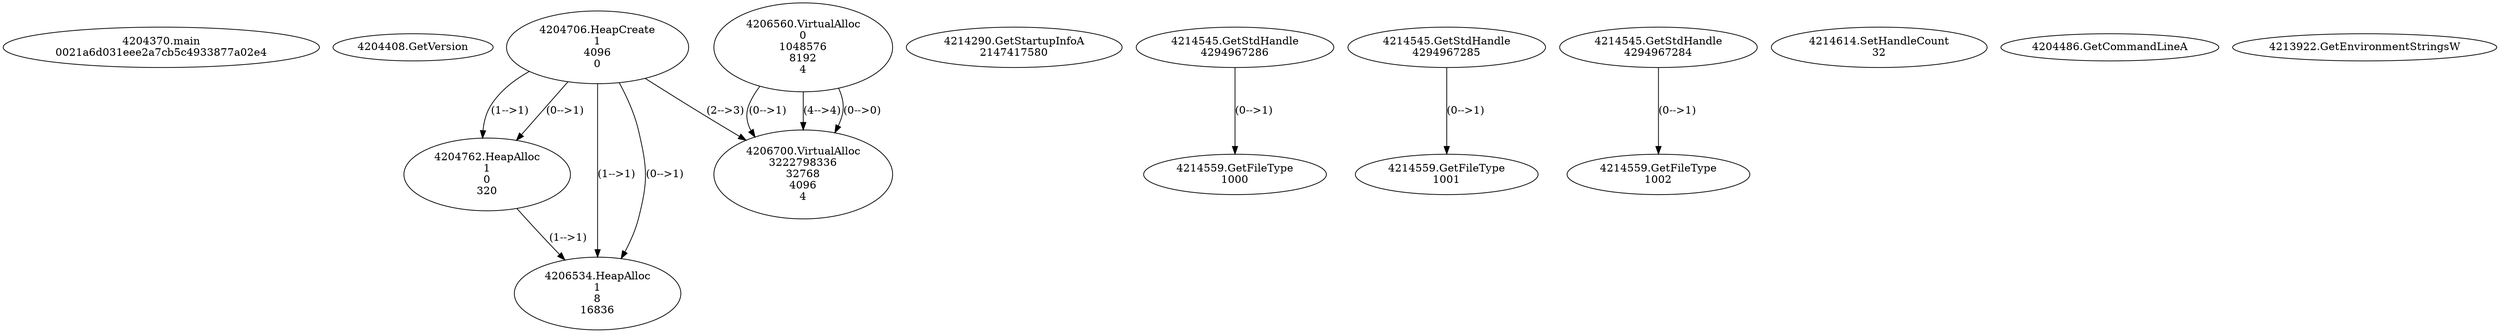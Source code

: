 // Global SCDG with merge call
digraph {
	0 [label="4204370.main
0021a6d031eee2a7cb5c4933877a02e4"]
	1 [label="4204408.GetVersion
"]
	2 [label="4204706.HeapCreate
1
4096
0"]
	3 [label="4204762.HeapAlloc
1
0
320"]
	2 -> 3 [label="(1-->1)"]
	2 -> 3 [label="(0-->1)"]
	4 [label="4206534.HeapAlloc
1
8
16836"]
	2 -> 4 [label="(1-->1)"]
	2 -> 4 [label="(0-->1)"]
	3 -> 4 [label="(1-->1)"]
	5 [label="4206560.VirtualAlloc
0
1048576
8192
4"]
	6 [label="4206700.VirtualAlloc
3222798336
32768
4096
4"]
	5 -> 6 [label="(0-->1)"]
	2 -> 6 [label="(2-->3)"]
	5 -> 6 [label="(4-->4)"]
	5 -> 6 [label="(0-->0)"]
	7 [label="4214290.GetStartupInfoA
2147417580"]
	8 [label="4214545.GetStdHandle
4294967286"]
	9 [label="4214559.GetFileType
1000"]
	8 -> 9 [label="(0-->1)"]
	10 [label="4214545.GetStdHandle
4294967285"]
	11 [label="4214559.GetFileType
1001"]
	10 -> 11 [label="(0-->1)"]
	12 [label="4214545.GetStdHandle
4294967284"]
	13 [label="4214559.GetFileType
1002"]
	12 -> 13 [label="(0-->1)"]
	14 [label="4214614.SetHandleCount
32"]
	15 [label="4204486.GetCommandLineA
"]
	16 [label="4213922.GetEnvironmentStringsW
"]
}
